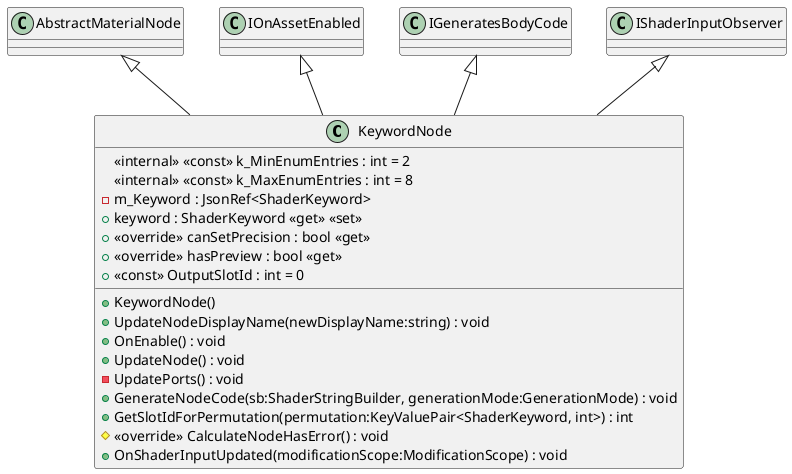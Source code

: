 @startuml
class KeywordNode {
    <<internal>> <<const>> k_MinEnumEntries : int = 2
    <<internal>> <<const>> k_MaxEnumEntries : int = 8
    + KeywordNode()
    - m_Keyword : JsonRef<ShaderKeyword>
    + keyword : ShaderKeyword <<get>> <<set>>
    + <<override>> canSetPrecision : bool <<get>>
    + <<override>> hasPreview : bool <<get>>
    + <<const>> OutputSlotId : int = 0
    + UpdateNodeDisplayName(newDisplayName:string) : void
    + OnEnable() : void
    + UpdateNode() : void
    - UpdatePorts() : void
    + GenerateNodeCode(sb:ShaderStringBuilder, generationMode:GenerationMode) : void
    + GetSlotIdForPermutation(permutation:KeyValuePair<ShaderKeyword, int>) : int
    # <<override>> CalculateNodeHasError() : void
    + OnShaderInputUpdated(modificationScope:ModificationScope) : void
}
AbstractMaterialNode <|-- KeywordNode
IOnAssetEnabled <|-- KeywordNode
IGeneratesBodyCode <|-- KeywordNode
IShaderInputObserver <|-- KeywordNode
@enduml
